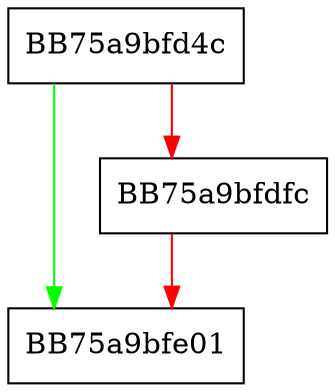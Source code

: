 digraph profiling_database_service {
  node [shape="box"];
  graph [splines=ortho];
  BB75a9bfd4c -> BB75a9bfe01 [color="green"];
  BB75a9bfd4c -> BB75a9bfdfc [color="red"];
  BB75a9bfdfc -> BB75a9bfe01 [color="red"];
}
